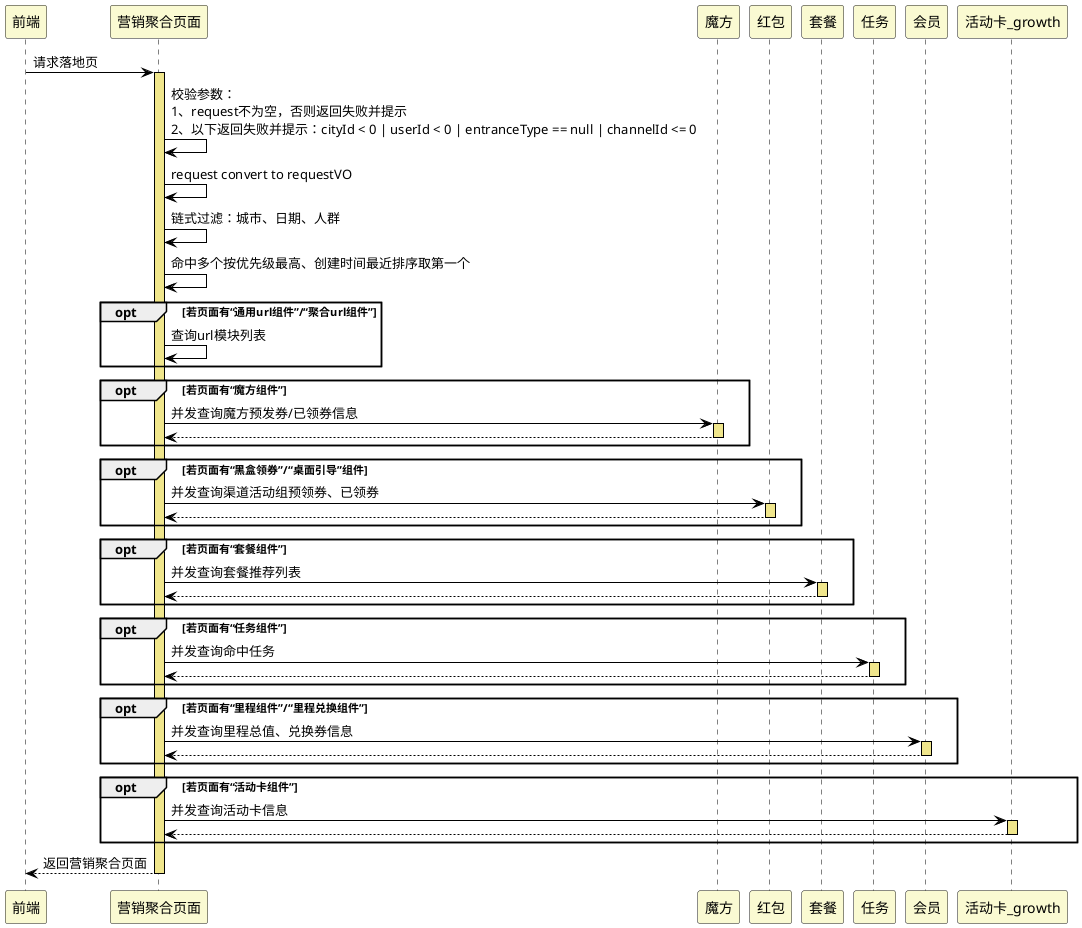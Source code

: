 @startuml
skinparam sequence {
ArrowColor black
LifeLineBorderColor black
LifeLineBackgroundColor khaki

ParticipantBackgroundColor lightgoldenrodyellow
}

participant "前端" as 前端
participant "营销聚合页面" as 营销聚合页面
participant "魔方" as 魔方
participant "红包" as 红包


前端 -> 营销聚合页面 : 请求落地页
activate 营销聚合页面
营销聚合页面 -> 营销聚合页面 : 校验参数：\n1、request不为空，否则返回失败并提示\n2、以下返回失败并提示：cityId < 0 | userId < 0 | entranceType == null | channelId <= 0
营销聚合页面 -> 营销聚合页面 : request convert to requestVO
营销聚合页面 -> 营销聚合页面 : 链式过滤：城市、日期、人群
营销聚合页面 -> 营销聚合页面 : 命中多个按优先级最高、创建时间最近排序取第一个

opt 若页面有“通用url组件”/“聚合url组件”
    营销聚合页面 -> 营销聚合页面 : 查询url模块列表
end

opt 若页面有“魔方组件”
    营销聚合页面 -> 魔方 : 并发查询魔方预发券/已领券信息
    activate 魔方
    魔方 --> 营销聚合页面
    deactivate 魔方
end

opt 若页面有“黑盒领券”/“桌面引导”组件
    营销聚合页面 -> 红包 : 并发查询渠道活动组预领券、已领券
    activate 红包
    红包 --> 营销聚合页面
    deactivate 红包
end

opt 若页面有“套餐组件”
    营销聚合页面 -> 套餐 : 并发查询套餐推荐列表
    activate 套餐
    套餐 --> 营销聚合页面
    deactivate 套餐
end

opt 若页面有“任务组件”
    营销聚合页面 -> 任务 : 并发查询命中任务
    activate 任务
    任务 --> 营销聚合页面
    deactivate 任务
end

opt 若页面有“里程组件”/“里程兑换组件”
    营销聚合页面 -> 会员 : 并发查询里程总值、兑换券信息
    activate 会员
    会员 --> 营销聚合页面
    deactivate 会员
end

opt 若页面有“活动卡组件”
    营销聚合页面 -> 活动卡_growth : 并发查询活动卡信息
    activate 活动卡_growth
    活动卡_growth --> 营销聚合页面
    deactivate 活动卡_growth
end

营销聚合页面 --> 前端 : 返回营销聚合页面
deactivate 营销聚合页面
deactivate 前端
@enduml
